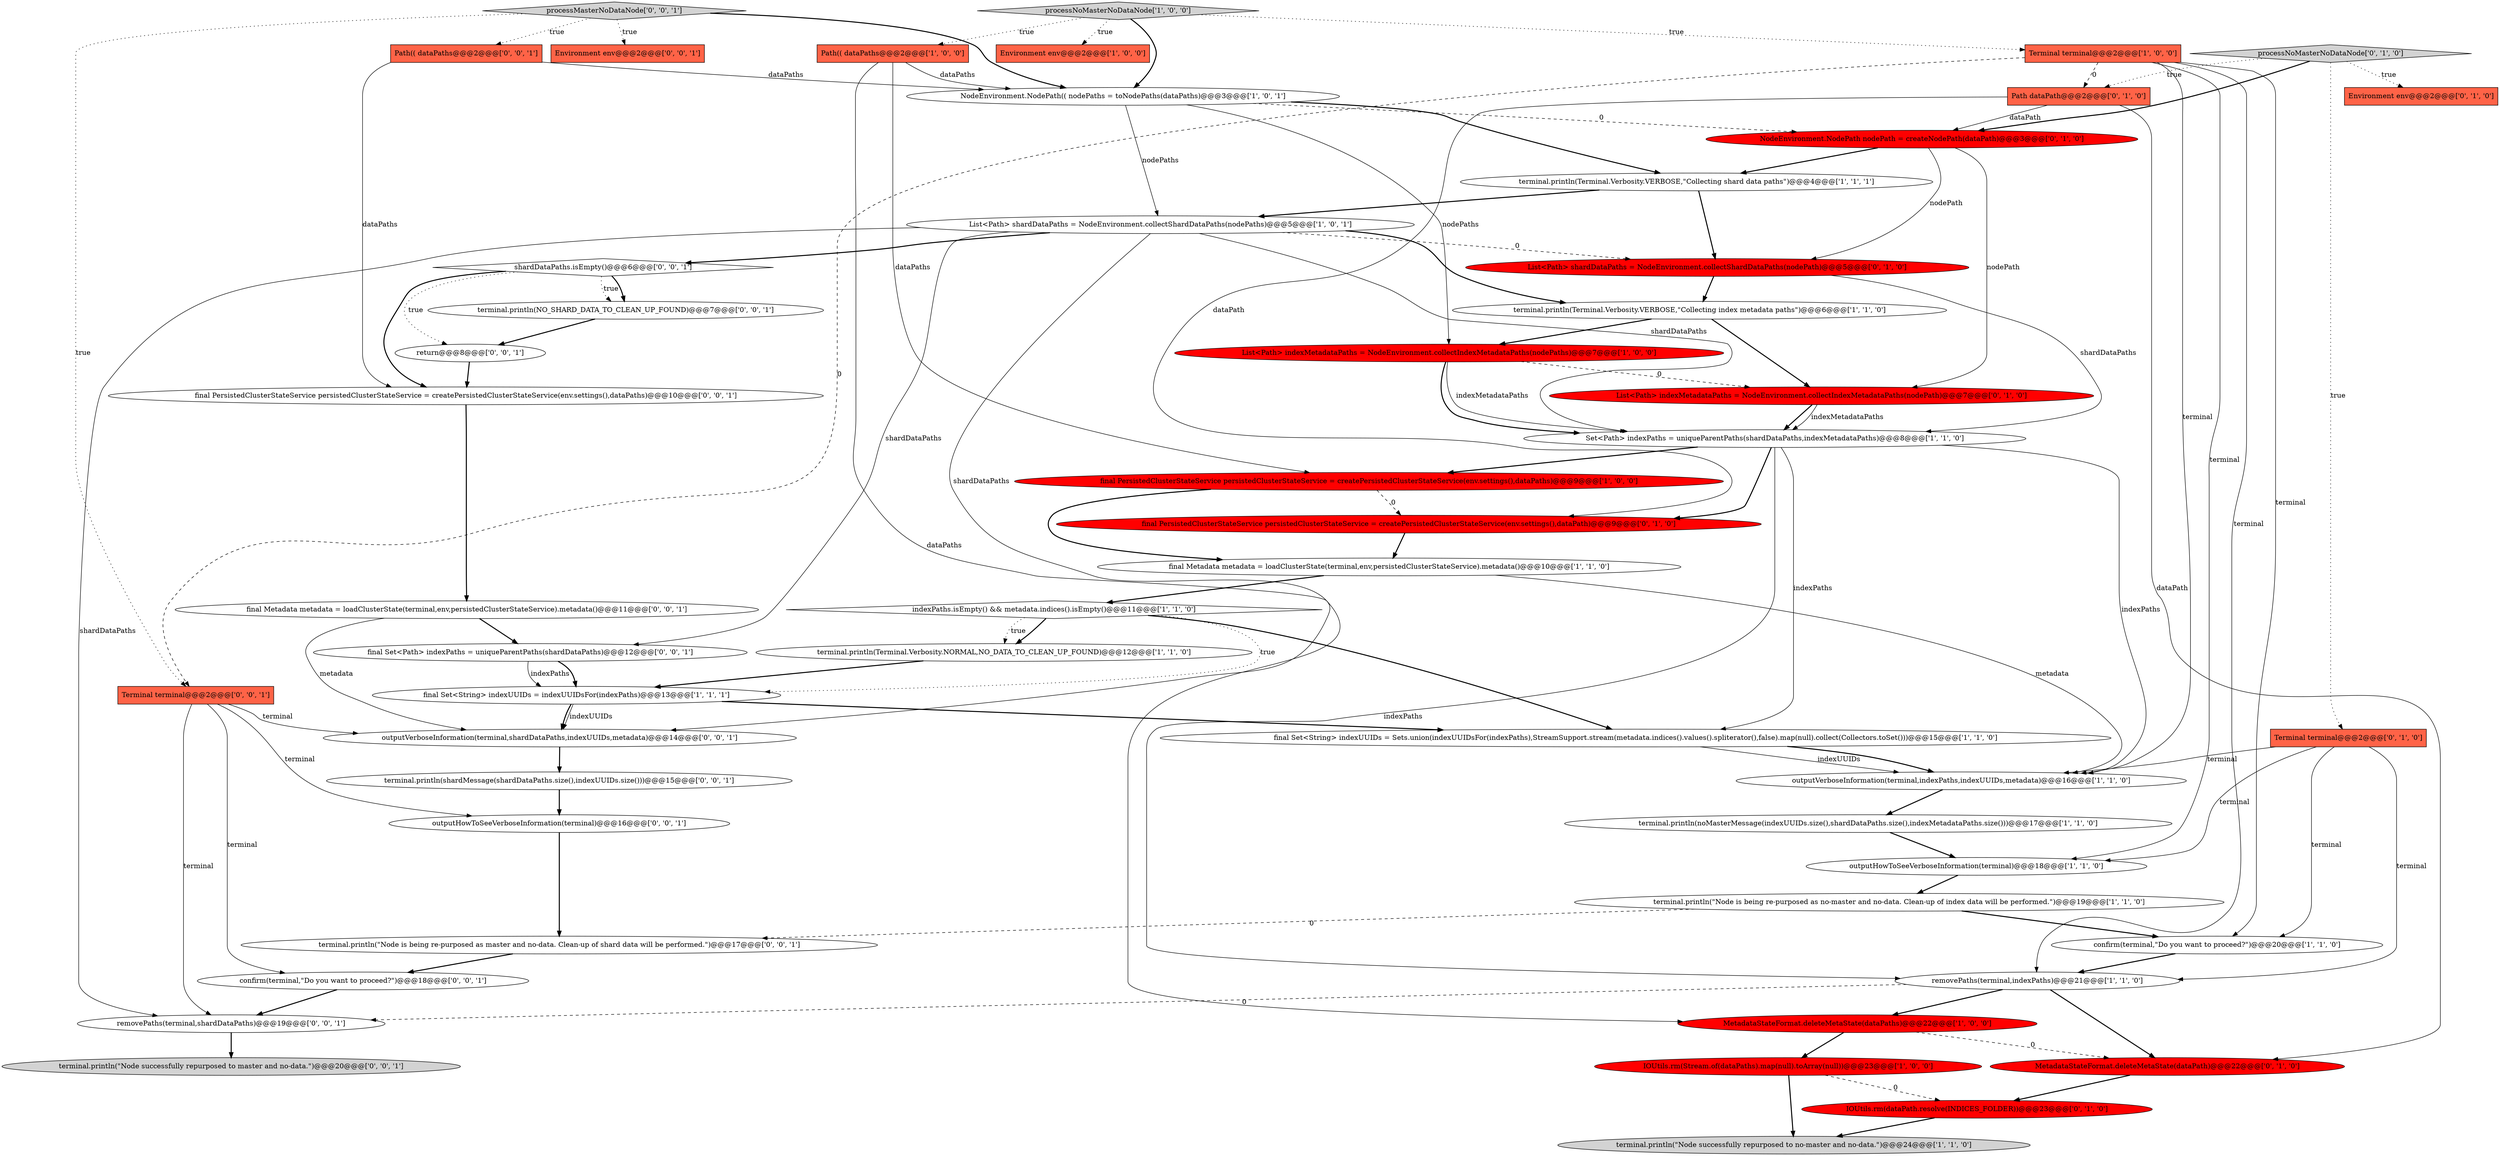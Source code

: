 digraph {
46 [style = filled, label = "removePaths(terminal,shardDataPaths)@@@19@@@['0', '0', '1']", fillcolor = white, shape = ellipse image = "AAA0AAABBB3BBB"];
36 [style = filled, label = "terminal.println(\"Node successfully repurposed to master and no-data.\")@@@20@@@['0', '0', '1']", fillcolor = lightgray, shape = ellipse image = "AAA0AAABBB3BBB"];
51 [style = filled, label = "Terminal terminal@@@2@@@['0', '0', '1']", fillcolor = tomato, shape = box image = "AAA0AAABBB3BBB"];
38 [style = filled, label = "final Metadata metadata = loadClusterState(terminal,env,persistedClusterStateService).metadata()@@@11@@@['0', '0', '1']", fillcolor = white, shape = ellipse image = "AAA0AAABBB3BBB"];
11 [style = filled, label = "Environment env@@@2@@@['1', '0', '0']", fillcolor = tomato, shape = box image = "AAA0AAABBB1BBB"];
15 [style = filled, label = "Terminal terminal@@@2@@@['1', '0', '0']", fillcolor = tomato, shape = box image = "AAA1AAABBB1BBB"];
49 [style = filled, label = "return@@@8@@@['0', '0', '1']", fillcolor = white, shape = ellipse image = "AAA0AAABBB3BBB"];
14 [style = filled, label = "Set<Path> indexPaths = uniqueParentPaths(shardDataPaths,indexMetadataPaths)@@@8@@@['1', '1', '0']", fillcolor = white, shape = ellipse image = "AAA0AAABBB1BBB"];
13 [style = filled, label = "final Set<String> indexUUIDs = Sets.union(indexUUIDsFor(indexPaths),StreamSupport.stream(metadata.indices().values().spliterator(),false).map(null).collect(Collectors.toSet()))@@@15@@@['1', '1', '0']", fillcolor = white, shape = ellipse image = "AAA0AAABBB1BBB"];
30 [style = filled, label = "List<Path> indexMetadataPaths = NodeEnvironment.collectIndexMetadataPaths(nodePath)@@@7@@@['0', '1', '0']", fillcolor = red, shape = ellipse image = "AAA1AAABBB2BBB"];
23 [style = filled, label = "terminal.println(\"Node is being re-purposed as no-master and no-data. Clean-up of index data will be performed.\")@@@19@@@['1', '1', '0']", fillcolor = white, shape = ellipse image = "AAA0AAABBB1BBB"];
29 [style = filled, label = "MetadataStateFormat.deleteMetaState(dataPath)@@@22@@@['0', '1', '0']", fillcolor = red, shape = ellipse image = "AAA1AAABBB2BBB"];
33 [style = filled, label = "final PersistedClusterStateService persistedClusterStateService = createPersistedClusterStateService(env.settings(),dataPath)@@@9@@@['0', '1', '0']", fillcolor = red, shape = ellipse image = "AAA1AAABBB2BBB"];
34 [style = filled, label = "Path dataPath@@@2@@@['0', '1', '0']", fillcolor = tomato, shape = box image = "AAA1AAABBB2BBB"];
12 [style = filled, label = "indexPaths.isEmpty() && metadata.indices().isEmpty()@@@11@@@['1', '1', '0']", fillcolor = white, shape = diamond image = "AAA0AAABBB1BBB"];
0 [style = filled, label = "outputVerboseInformation(terminal,indexPaths,indexUUIDs,metadata)@@@16@@@['1', '1', '0']", fillcolor = white, shape = ellipse image = "AAA0AAABBB1BBB"];
10 [style = filled, label = "terminal.println(Terminal.Verbosity.NORMAL,NO_DATA_TO_CLEAN_UP_FOUND)@@@12@@@['1', '1', '0']", fillcolor = white, shape = ellipse image = "AAA0AAABBB1BBB"];
5 [style = filled, label = "MetadataStateFormat.deleteMetaState(dataPaths)@@@22@@@['1', '0', '0']", fillcolor = red, shape = ellipse image = "AAA1AAABBB1BBB"];
37 [style = filled, label = "terminal.println(shardMessage(shardDataPaths.size(),indexUUIDs.size()))@@@15@@@['0', '0', '1']", fillcolor = white, shape = ellipse image = "AAA0AAABBB3BBB"];
19 [style = filled, label = "final PersistedClusterStateService persistedClusterStateService = createPersistedClusterStateService(env.settings(),dataPaths)@@@9@@@['1', '0', '0']", fillcolor = red, shape = ellipse image = "AAA1AAABBB1BBB"];
22 [style = filled, label = "terminal.println(Terminal.Verbosity.VERBOSE,\"Collecting shard data paths\")@@@4@@@['1', '1', '1']", fillcolor = white, shape = ellipse image = "AAA0AAABBB1BBB"];
35 [style = filled, label = "final PersistedClusterStateService persistedClusterStateService = createPersistedClusterStateService(env.settings(),dataPaths)@@@10@@@['0', '0', '1']", fillcolor = white, shape = ellipse image = "AAA0AAABBB3BBB"];
40 [style = filled, label = "confirm(terminal,\"Do you want to proceed?\")@@@18@@@['0', '0', '1']", fillcolor = white, shape = ellipse image = "AAA0AAABBB3BBB"];
28 [style = filled, label = "processNoMasterNoDataNode['0', '1', '0']", fillcolor = lightgray, shape = diamond image = "AAA0AAABBB2BBB"];
39 [style = filled, label = "outputVerboseInformation(terminal,shardDataPaths,indexUUIDs,metadata)@@@14@@@['0', '0', '1']", fillcolor = white, shape = ellipse image = "AAA0AAABBB3BBB"];
45 [style = filled, label = "final Set<Path> indexPaths = uniqueParentPaths(shardDataPaths)@@@12@@@['0', '0', '1']", fillcolor = white, shape = ellipse image = "AAA0AAABBB3BBB"];
2 [style = filled, label = "IOUtils.rm(Stream.of(dataPaths).map(null).toArray(null))@@@23@@@['1', '0', '0']", fillcolor = red, shape = ellipse image = "AAA1AAABBB1BBB"];
47 [style = filled, label = "processMasterNoDataNode['0', '0', '1']", fillcolor = lightgray, shape = diamond image = "AAA0AAABBB3BBB"];
4 [style = filled, label = "NodeEnvironment.NodePath(( nodePaths = toNodePaths(dataPaths)@@@3@@@['1', '0', '1']", fillcolor = white, shape = ellipse image = "AAA0AAABBB1BBB"];
17 [style = filled, label = "processNoMasterNoDataNode['1', '0', '0']", fillcolor = lightgray, shape = diamond image = "AAA0AAABBB1BBB"];
6 [style = filled, label = "terminal.println(Terminal.Verbosity.VERBOSE,\"Collecting index metadata paths\")@@@6@@@['1', '1', '0']", fillcolor = white, shape = ellipse image = "AAA0AAABBB1BBB"];
1 [style = filled, label = "removePaths(terminal,indexPaths)@@@21@@@['1', '1', '0']", fillcolor = white, shape = ellipse image = "AAA0AAABBB1BBB"];
20 [style = filled, label = "final Set<String> indexUUIDs = indexUUIDsFor(indexPaths)@@@13@@@['1', '1', '1']", fillcolor = white, shape = ellipse image = "AAA0AAABBB1BBB"];
21 [style = filled, label = "outputHowToSeeVerboseInformation(terminal)@@@18@@@['1', '1', '0']", fillcolor = white, shape = ellipse image = "AAA0AAABBB1BBB"];
8 [style = filled, label = "final Metadata metadata = loadClusterState(terminal,env,persistedClusterStateService).metadata()@@@10@@@['1', '1', '0']", fillcolor = white, shape = ellipse image = "AAA0AAABBB1BBB"];
42 [style = filled, label = "outputHowToSeeVerboseInformation(terminal)@@@16@@@['0', '0', '1']", fillcolor = white, shape = ellipse image = "AAA0AAABBB3BBB"];
3 [style = filled, label = "List<Path> indexMetadataPaths = NodeEnvironment.collectIndexMetadataPaths(nodePaths)@@@7@@@['1', '0', '0']", fillcolor = red, shape = ellipse image = "AAA1AAABBB1BBB"];
7 [style = filled, label = "Path(( dataPaths@@@2@@@['1', '0', '0']", fillcolor = tomato, shape = box image = "AAA0AAABBB1BBB"];
26 [style = filled, label = "NodeEnvironment.NodePath nodePath = createNodePath(dataPath)@@@3@@@['0', '1', '0']", fillcolor = red, shape = ellipse image = "AAA1AAABBB2BBB"];
24 [style = filled, label = "confirm(terminal,\"Do you want to proceed?\")@@@20@@@['1', '1', '0']", fillcolor = white, shape = ellipse image = "AAA0AAABBB1BBB"];
44 [style = filled, label = "Environment env@@@2@@@['0', '0', '1']", fillcolor = tomato, shape = box image = "AAA0AAABBB3BBB"];
48 [style = filled, label = "terminal.println(NO_SHARD_DATA_TO_CLEAN_UP_FOUND)@@@7@@@['0', '0', '1']", fillcolor = white, shape = ellipse image = "AAA0AAABBB3BBB"];
50 [style = filled, label = "shardDataPaths.isEmpty()@@@6@@@['0', '0', '1']", fillcolor = white, shape = diamond image = "AAA0AAABBB3BBB"];
27 [style = filled, label = "Terminal terminal@@@2@@@['0', '1', '0']", fillcolor = tomato, shape = box image = "AAA0AAABBB2BBB"];
31 [style = filled, label = "IOUtils.rm(dataPath.resolve(INDICES_FOLDER))@@@23@@@['0', '1', '0']", fillcolor = red, shape = ellipse image = "AAA1AAABBB2BBB"];
25 [style = filled, label = "List<Path> shardDataPaths = NodeEnvironment.collectShardDataPaths(nodePath)@@@5@@@['0', '1', '0']", fillcolor = red, shape = ellipse image = "AAA1AAABBB2BBB"];
43 [style = filled, label = "terminal.println(\"Node is being re-purposed as master and no-data. Clean-up of shard data will be performed.\")@@@17@@@['0', '0', '1']", fillcolor = white, shape = ellipse image = "AAA0AAABBB3BBB"];
9 [style = filled, label = "terminal.println(noMasterMessage(indexUUIDs.size(),shardDataPaths.size(),indexMetadataPaths.size()))@@@17@@@['1', '1', '0']", fillcolor = white, shape = ellipse image = "AAA0AAABBB1BBB"];
18 [style = filled, label = "List<Path> shardDataPaths = NodeEnvironment.collectShardDataPaths(nodePaths)@@@5@@@['1', '0', '1']", fillcolor = white, shape = ellipse image = "AAA0AAABBB1BBB"];
16 [style = filled, label = "terminal.println(\"Node successfully repurposed to no-master and no-data.\")@@@24@@@['1', '1', '0']", fillcolor = lightgray, shape = ellipse image = "AAA0AAABBB1BBB"];
32 [style = filled, label = "Environment env@@@2@@@['0', '1', '0']", fillcolor = tomato, shape = box image = "AAA0AAABBB2BBB"];
41 [style = filled, label = "Path(( dataPaths@@@2@@@['0', '0', '1']", fillcolor = tomato, shape = box image = "AAA0AAABBB3BBB"];
1->5 [style = bold, label=""];
27->1 [style = solid, label="terminal"];
6->3 [style = bold, label=""];
41->4 [style = solid, label="dataPaths"];
41->35 [style = solid, label="dataPaths"];
15->51 [style = dashed, label="0"];
13->0 [style = solid, label="indexUUIDs"];
25->6 [style = bold, label=""];
26->22 [style = bold, label=""];
23->43 [style = dashed, label="0"];
43->40 [style = bold, label=""];
12->10 [style = bold, label=""];
15->24 [style = solid, label="terminal"];
18->14 [style = solid, label="shardDataPaths"];
12->20 [style = dotted, label="true"];
17->15 [style = dotted, label="true"];
50->48 [style = dotted, label="true"];
9->21 [style = bold, label=""];
51->42 [style = solid, label="terminal"];
18->46 [style = solid, label="shardDataPaths"];
30->14 [style = bold, label=""];
7->5 [style = solid, label="dataPaths"];
35->38 [style = bold, label=""];
28->27 [style = dotted, label="true"];
18->25 [style = dashed, label="0"];
2->16 [style = bold, label=""];
22->25 [style = bold, label=""];
3->14 [style = solid, label="indexMetadataPaths"];
48->49 [style = bold, label=""];
15->34 [style = dashed, label="0"];
27->0 [style = solid, label="terminal"];
45->20 [style = solid, label="indexPaths"];
51->46 [style = solid, label="terminal"];
38->39 [style = solid, label="metadata"];
51->39 [style = solid, label="terminal"];
46->36 [style = bold, label=""];
25->14 [style = solid, label="shardDataPaths"];
38->45 [style = bold, label=""];
4->26 [style = dashed, label="0"];
14->1 [style = solid, label="indexPaths"];
34->29 [style = solid, label="dataPath"];
26->25 [style = solid, label="nodePath"];
15->0 [style = solid, label="terminal"];
20->39 [style = solid, label="indexUUIDs"];
18->50 [style = bold, label=""];
22->18 [style = bold, label=""];
47->41 [style = dotted, label="true"];
14->13 [style = solid, label="indexPaths"];
12->10 [style = dotted, label="true"];
14->0 [style = solid, label="indexPaths"];
1->46 [style = dashed, label="0"];
20->39 [style = bold, label=""];
47->51 [style = dotted, label="true"];
33->8 [style = bold, label=""];
7->19 [style = solid, label="dataPaths"];
4->22 [style = bold, label=""];
28->34 [style = dotted, label="true"];
13->0 [style = bold, label=""];
21->23 [style = bold, label=""];
51->40 [style = solid, label="terminal"];
39->37 [style = bold, label=""];
50->49 [style = dotted, label="true"];
3->30 [style = dashed, label="0"];
8->0 [style = solid, label="metadata"];
20->13 [style = bold, label=""];
34->26 [style = solid, label="dataPath"];
49->35 [style = bold, label=""];
14->19 [style = bold, label=""];
28->26 [style = bold, label=""];
4->18 [style = solid, label="nodePaths"];
5->29 [style = dashed, label="0"];
45->20 [style = bold, label=""];
50->48 [style = bold, label=""];
34->33 [style = solid, label="dataPath"];
12->13 [style = bold, label=""];
28->32 [style = dotted, label="true"];
27->24 [style = solid, label="terminal"];
18->6 [style = bold, label=""];
15->21 [style = solid, label="terminal"];
50->35 [style = bold, label=""];
24->1 [style = bold, label=""];
1->29 [style = bold, label=""];
17->4 [style = bold, label=""];
37->42 [style = bold, label=""];
8->12 [style = bold, label=""];
17->11 [style = dotted, label="true"];
0->9 [style = bold, label=""];
10->20 [style = bold, label=""];
42->43 [style = bold, label=""];
4->3 [style = solid, label="nodePaths"];
31->16 [style = bold, label=""];
29->31 [style = bold, label=""];
3->14 [style = bold, label=""];
47->44 [style = dotted, label="true"];
7->4 [style = solid, label="dataPaths"];
15->1 [style = solid, label="terminal"];
19->8 [style = bold, label=""];
14->33 [style = bold, label=""];
2->31 [style = dashed, label="0"];
40->46 [style = bold, label=""];
18->45 [style = solid, label="shardDataPaths"];
5->2 [style = bold, label=""];
23->24 [style = bold, label=""];
27->21 [style = solid, label="terminal"];
18->39 [style = solid, label="shardDataPaths"];
17->7 [style = dotted, label="true"];
19->33 [style = dashed, label="0"];
26->30 [style = solid, label="nodePath"];
30->14 [style = solid, label="indexMetadataPaths"];
47->4 [style = bold, label=""];
6->30 [style = bold, label=""];
}
